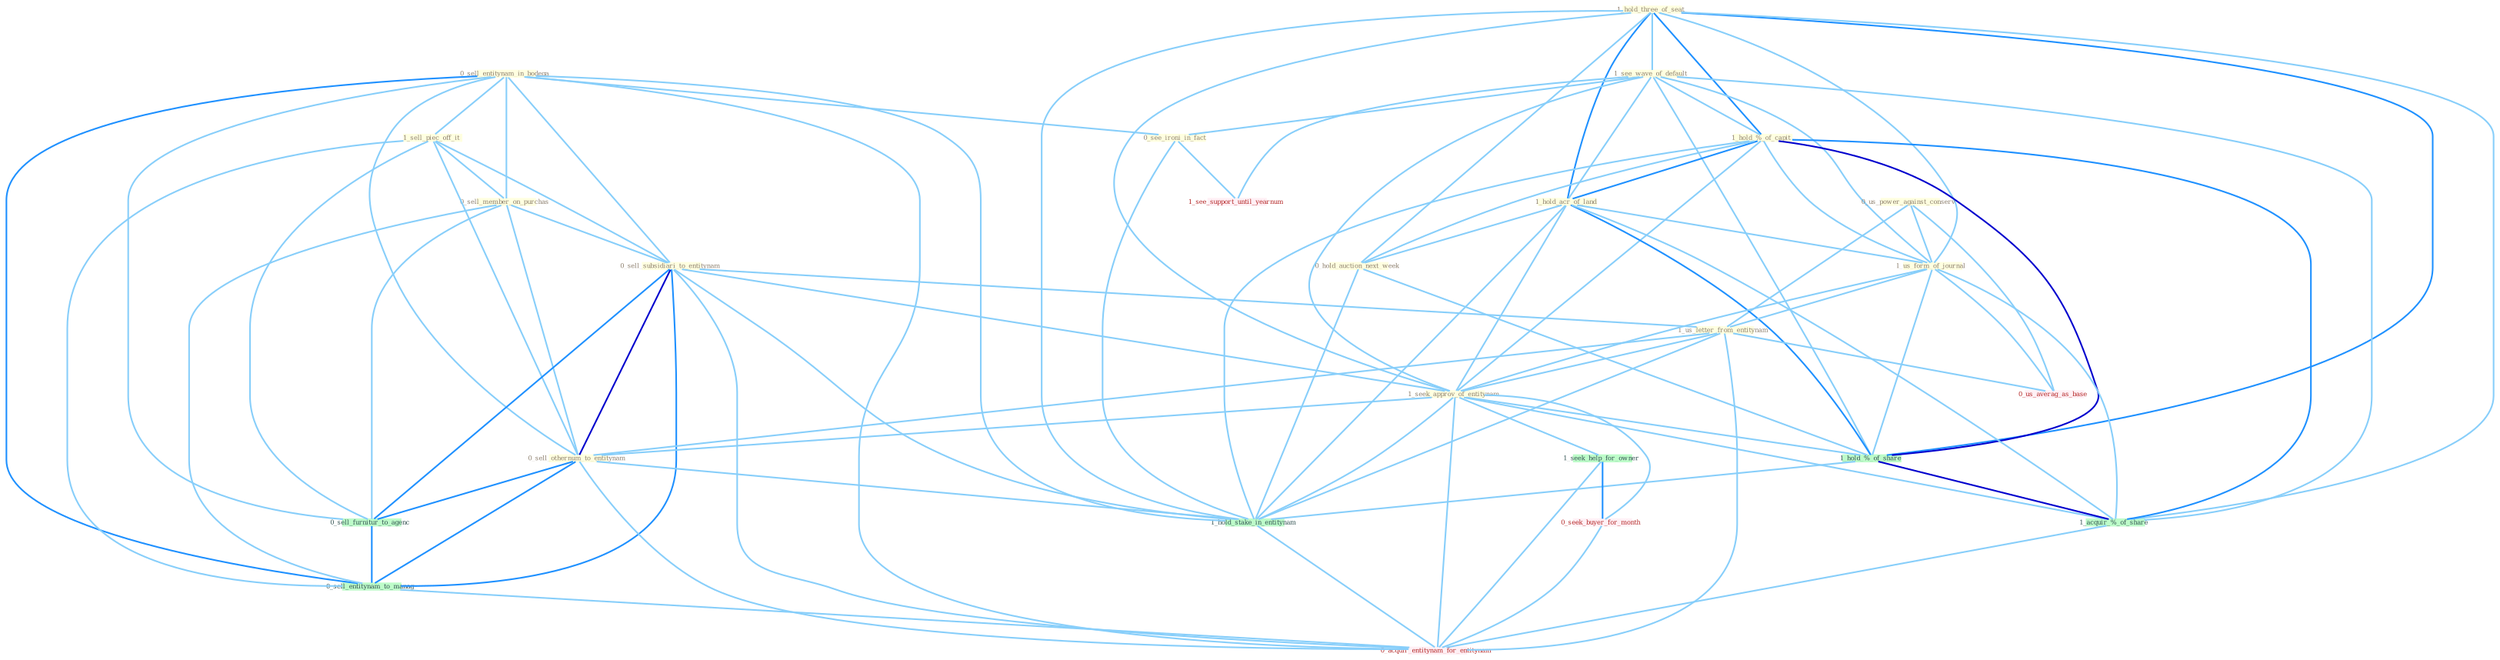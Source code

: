 Graph G{ 
    node
    [shape=polygon,style=filled,width=.5,height=.06,color="#BDFCC9",fixedsize=true,fontsize=4,
    fontcolor="#2f4f4f"];
    {node
    [color="#ffffe0", fontcolor="#8b7d6b"] "0_sell_entitynam_in_bodega " "1_hold_three_of_seat " "1_see_wave_of_default " "1_hold_%_of_capit " "0_us_power_against_conserv " "1_sell_piec_off_it " "0_sell_member_on_purchas " "1_hold_acr_of_land " "0_sell_subsidiari_to_entitynam " "1_us_form_of_journal " "1_us_letter_from_entitynam " "0_see_ironi_in_fact " "1_seek_approv_of_entitynam " "0_sell_othernum_to_entitynam " "0_hold_auction_next_week "}
{node [color="#fff0f5", fontcolor="#b22222"] "0_seek_buyer_for_month " "1_see_support_until_yearnum " "0_us_averag_as_base " "0_acquir_entitynam_for_entitynam "}
edge [color="#B0E2FF"];

	"0_sell_entitynam_in_bodega " -- "1_sell_piec_off_it " [w="1", color="#87cefa" ];
	"0_sell_entitynam_in_bodega " -- "0_sell_member_on_purchas " [w="1", color="#87cefa" ];
	"0_sell_entitynam_in_bodega " -- "0_sell_subsidiari_to_entitynam " [w="1", color="#87cefa" ];
	"0_sell_entitynam_in_bodega " -- "0_see_ironi_in_fact " [w="1", color="#87cefa" ];
	"0_sell_entitynam_in_bodega " -- "0_sell_othernum_to_entitynam " [w="1", color="#87cefa" ];
	"0_sell_entitynam_in_bodega " -- "1_hold_stake_in_entitynam " [w="1", color="#87cefa" ];
	"0_sell_entitynam_in_bodega " -- "0_sell_furnitur_to_agenc " [w="1", color="#87cefa" ];
	"0_sell_entitynam_in_bodega " -- "0_sell_entitynam_to_manag " [w="2", color="#1e90ff" , len=0.8];
	"0_sell_entitynam_in_bodega " -- "0_acquir_entitynam_for_entitynam " [w="1", color="#87cefa" ];
	"1_hold_three_of_seat " -- "1_see_wave_of_default " [w="1", color="#87cefa" ];
	"1_hold_three_of_seat " -- "1_hold_%_of_capit " [w="2", color="#1e90ff" , len=0.8];
	"1_hold_three_of_seat " -- "1_hold_acr_of_land " [w="2", color="#1e90ff" , len=0.8];
	"1_hold_three_of_seat " -- "1_us_form_of_journal " [w="1", color="#87cefa" ];
	"1_hold_three_of_seat " -- "1_seek_approv_of_entitynam " [w="1", color="#87cefa" ];
	"1_hold_three_of_seat " -- "0_hold_auction_next_week " [w="1", color="#87cefa" ];
	"1_hold_three_of_seat " -- "1_hold_%_of_share " [w="2", color="#1e90ff" , len=0.8];
	"1_hold_three_of_seat " -- "1_hold_stake_in_entitynam " [w="1", color="#87cefa" ];
	"1_hold_three_of_seat " -- "1_acquir_%_of_share " [w="1", color="#87cefa" ];
	"1_see_wave_of_default " -- "1_hold_%_of_capit " [w="1", color="#87cefa" ];
	"1_see_wave_of_default " -- "1_hold_acr_of_land " [w="1", color="#87cefa" ];
	"1_see_wave_of_default " -- "1_us_form_of_journal " [w="1", color="#87cefa" ];
	"1_see_wave_of_default " -- "0_see_ironi_in_fact " [w="1", color="#87cefa" ];
	"1_see_wave_of_default " -- "1_seek_approv_of_entitynam " [w="1", color="#87cefa" ];
	"1_see_wave_of_default " -- "1_hold_%_of_share " [w="1", color="#87cefa" ];
	"1_see_wave_of_default " -- "1_acquir_%_of_share " [w="1", color="#87cefa" ];
	"1_see_wave_of_default " -- "1_see_support_until_yearnum " [w="1", color="#87cefa" ];
	"1_hold_%_of_capit " -- "1_hold_acr_of_land " [w="2", color="#1e90ff" , len=0.8];
	"1_hold_%_of_capit " -- "1_us_form_of_journal " [w="1", color="#87cefa" ];
	"1_hold_%_of_capit " -- "1_seek_approv_of_entitynam " [w="1", color="#87cefa" ];
	"1_hold_%_of_capit " -- "0_hold_auction_next_week " [w="1", color="#87cefa" ];
	"1_hold_%_of_capit " -- "1_hold_%_of_share " [w="3", color="#0000cd" , len=0.6];
	"1_hold_%_of_capit " -- "1_hold_stake_in_entitynam " [w="1", color="#87cefa" ];
	"1_hold_%_of_capit " -- "1_acquir_%_of_share " [w="2", color="#1e90ff" , len=0.8];
	"0_us_power_against_conserv " -- "1_us_form_of_journal " [w="1", color="#87cefa" ];
	"0_us_power_against_conserv " -- "1_us_letter_from_entitynam " [w="1", color="#87cefa" ];
	"0_us_power_against_conserv " -- "0_us_averag_as_base " [w="1", color="#87cefa" ];
	"1_sell_piec_off_it " -- "0_sell_member_on_purchas " [w="1", color="#87cefa" ];
	"1_sell_piec_off_it " -- "0_sell_subsidiari_to_entitynam " [w="1", color="#87cefa" ];
	"1_sell_piec_off_it " -- "0_sell_othernum_to_entitynam " [w="1", color="#87cefa" ];
	"1_sell_piec_off_it " -- "0_sell_furnitur_to_agenc " [w="1", color="#87cefa" ];
	"1_sell_piec_off_it " -- "0_sell_entitynam_to_manag " [w="1", color="#87cefa" ];
	"0_sell_member_on_purchas " -- "0_sell_subsidiari_to_entitynam " [w="1", color="#87cefa" ];
	"0_sell_member_on_purchas " -- "0_sell_othernum_to_entitynam " [w="1", color="#87cefa" ];
	"0_sell_member_on_purchas " -- "0_sell_furnitur_to_agenc " [w="1", color="#87cefa" ];
	"0_sell_member_on_purchas " -- "0_sell_entitynam_to_manag " [w="1", color="#87cefa" ];
	"1_hold_acr_of_land " -- "1_us_form_of_journal " [w="1", color="#87cefa" ];
	"1_hold_acr_of_land " -- "1_seek_approv_of_entitynam " [w="1", color="#87cefa" ];
	"1_hold_acr_of_land " -- "0_hold_auction_next_week " [w="1", color="#87cefa" ];
	"1_hold_acr_of_land " -- "1_hold_%_of_share " [w="2", color="#1e90ff" , len=0.8];
	"1_hold_acr_of_land " -- "1_hold_stake_in_entitynam " [w="1", color="#87cefa" ];
	"1_hold_acr_of_land " -- "1_acquir_%_of_share " [w="1", color="#87cefa" ];
	"0_sell_subsidiari_to_entitynam " -- "1_us_letter_from_entitynam " [w="1", color="#87cefa" ];
	"0_sell_subsidiari_to_entitynam " -- "1_seek_approv_of_entitynam " [w="1", color="#87cefa" ];
	"0_sell_subsidiari_to_entitynam " -- "0_sell_othernum_to_entitynam " [w="3", color="#0000cd" , len=0.6];
	"0_sell_subsidiari_to_entitynam " -- "1_hold_stake_in_entitynam " [w="1", color="#87cefa" ];
	"0_sell_subsidiari_to_entitynam " -- "0_sell_furnitur_to_agenc " [w="2", color="#1e90ff" , len=0.8];
	"0_sell_subsidiari_to_entitynam " -- "0_sell_entitynam_to_manag " [w="2", color="#1e90ff" , len=0.8];
	"0_sell_subsidiari_to_entitynam " -- "0_acquir_entitynam_for_entitynam " [w="1", color="#87cefa" ];
	"1_us_form_of_journal " -- "1_us_letter_from_entitynam " [w="1", color="#87cefa" ];
	"1_us_form_of_journal " -- "1_seek_approv_of_entitynam " [w="1", color="#87cefa" ];
	"1_us_form_of_journal " -- "1_hold_%_of_share " [w="1", color="#87cefa" ];
	"1_us_form_of_journal " -- "1_acquir_%_of_share " [w="1", color="#87cefa" ];
	"1_us_form_of_journal " -- "0_us_averag_as_base " [w="1", color="#87cefa" ];
	"1_us_letter_from_entitynam " -- "1_seek_approv_of_entitynam " [w="1", color="#87cefa" ];
	"1_us_letter_from_entitynam " -- "0_sell_othernum_to_entitynam " [w="1", color="#87cefa" ];
	"1_us_letter_from_entitynam " -- "1_hold_stake_in_entitynam " [w="1", color="#87cefa" ];
	"1_us_letter_from_entitynam " -- "0_us_averag_as_base " [w="1", color="#87cefa" ];
	"1_us_letter_from_entitynam " -- "0_acquir_entitynam_for_entitynam " [w="1", color="#87cefa" ];
	"0_see_ironi_in_fact " -- "1_hold_stake_in_entitynam " [w="1", color="#87cefa" ];
	"0_see_ironi_in_fact " -- "1_see_support_until_yearnum " [w="1", color="#87cefa" ];
	"1_seek_approv_of_entitynam " -- "0_sell_othernum_to_entitynam " [w="1", color="#87cefa" ];
	"1_seek_approv_of_entitynam " -- "1_hold_%_of_share " [w="1", color="#87cefa" ];
	"1_seek_approv_of_entitynam " -- "1_hold_stake_in_entitynam " [w="1", color="#87cefa" ];
	"1_seek_approv_of_entitynam " -- "1_seek_help_for_owner " [w="1", color="#87cefa" ];
	"1_seek_approv_of_entitynam " -- "0_seek_buyer_for_month " [w="1", color="#87cefa" ];
	"1_seek_approv_of_entitynam " -- "1_acquir_%_of_share " [w="1", color="#87cefa" ];
	"1_seek_approv_of_entitynam " -- "0_acquir_entitynam_for_entitynam " [w="1", color="#87cefa" ];
	"0_sell_othernum_to_entitynam " -- "1_hold_stake_in_entitynam " [w="1", color="#87cefa" ];
	"0_sell_othernum_to_entitynam " -- "0_sell_furnitur_to_agenc " [w="2", color="#1e90ff" , len=0.8];
	"0_sell_othernum_to_entitynam " -- "0_sell_entitynam_to_manag " [w="2", color="#1e90ff" , len=0.8];
	"0_sell_othernum_to_entitynam " -- "0_acquir_entitynam_for_entitynam " [w="1", color="#87cefa" ];
	"0_hold_auction_next_week " -- "1_hold_%_of_share " [w="1", color="#87cefa" ];
	"0_hold_auction_next_week " -- "1_hold_stake_in_entitynam " [w="1", color="#87cefa" ];
	"1_hold_%_of_share " -- "1_hold_stake_in_entitynam " [w="1", color="#87cefa" ];
	"1_hold_%_of_share " -- "1_acquir_%_of_share " [w="3", color="#0000cd" , len=0.6];
	"1_hold_stake_in_entitynam " -- "0_acquir_entitynam_for_entitynam " [w="1", color="#87cefa" ];
	"1_seek_help_for_owner " -- "0_seek_buyer_for_month " [w="2", color="#1e90ff" , len=0.8];
	"1_seek_help_for_owner " -- "0_acquir_entitynam_for_entitynam " [w="1", color="#87cefa" ];
	"0_seek_buyer_for_month " -- "0_acquir_entitynam_for_entitynam " [w="1", color="#87cefa" ];
	"1_acquir_%_of_share " -- "0_acquir_entitynam_for_entitynam " [w="1", color="#87cefa" ];
	"0_sell_furnitur_to_agenc " -- "0_sell_entitynam_to_manag " [w="2", color="#1e90ff" , len=0.8];
	"0_sell_entitynam_to_manag " -- "0_acquir_entitynam_for_entitynam " [w="1", color="#87cefa" ];
}